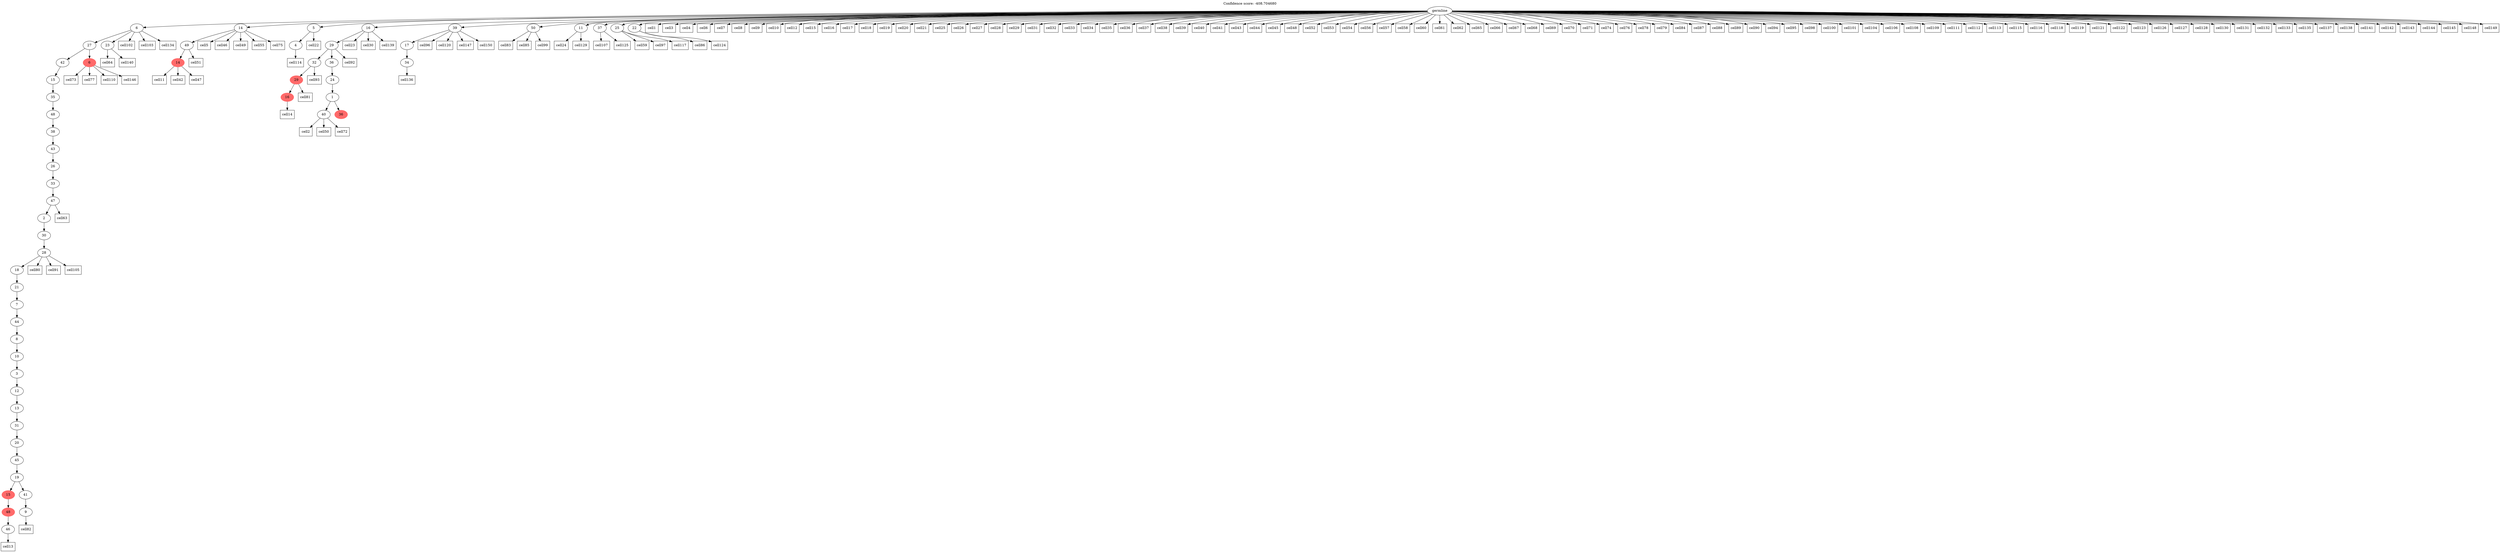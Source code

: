 digraph g {
	"54" -> "55";
	"55" [label="46"];
	"53" -> "54";
	"54" [color=indianred1, style=filled, label="48"];
	"51" -> "52";
	"52" [label="9"];
	"50" -> "51";
	"51" [label="41"];
	"50" -> "53";
	"53" [color=indianred1, style=filled, label="15"];
	"49" -> "50";
	"50" [label="19"];
	"48" -> "49";
	"49" [label="45"];
	"47" -> "48";
	"48" [label="20"];
	"46" -> "47";
	"47" [label="31"];
	"45" -> "46";
	"46" [label="13"];
	"44" -> "45";
	"45" [label="12"];
	"43" -> "44";
	"44" [label="3"];
	"42" -> "43";
	"43" [label="10"];
	"41" -> "42";
	"42" [label="8"];
	"40" -> "41";
	"41" [label="44"];
	"39" -> "40";
	"40" [label="7"];
	"38" -> "39";
	"39" [label="21"];
	"37" -> "38";
	"38" [label="18"];
	"36" -> "37";
	"37" [label="28"];
	"35" -> "36";
	"36" [label="30"];
	"34" -> "35";
	"35" [label="2"];
	"33" -> "34";
	"34" [label="47"];
	"32" -> "33";
	"33" [label="33"];
	"31" -> "32";
	"32" [label="26"];
	"30" -> "31";
	"31" [label="43"];
	"29" -> "30";
	"30" [label="38"];
	"28" -> "29";
	"29" [label="48"];
	"27" -> "28";
	"28" [label="35"];
	"26" -> "27";
	"27" [label="15"];
	"24" -> "25";
	"25" [color=indianred1, style=filled, label="6"];
	"24" -> "26";
	"26" [label="42"];
	"23" -> "24";
	"24" [label="27"];
	"23" -> "56";
	"56" [label="23"];
	"18" -> "19";
	"19" [color=indianred1, style=filled, label="14"];
	"17" -> "18";
	"18" [label="49"];
	"14" -> "15";
	"15" [label="4"];
	"12" -> "13";
	"13" [color=indianred1, style=filled, label="16"];
	"11" -> "12";
	"12" [color=indianred1, style=filled, label="29"];
	"8" -> "9";
	"9" [label="40"];
	"8" -> "10";
	"10" [color=indianred1, style=filled, label="36"];
	"7" -> "8";
	"8" [label="1"];
	"6" -> "7";
	"7" [label="24"];
	"5" -> "6";
	"6" [label="36"];
	"5" -> "11";
	"11" [label="32"];
	"4" -> "5";
	"5" [label="29"];
	"2" -> "3";
	"3" [label="34"];
	"1" -> "2";
	"2" [label="17"];
	"0" -> "1";
	"1" [label="39"];
	"0" -> "4";
	"4" [label="16"];
	"0" -> "14";
	"14" [label="5"];
	"0" -> "16";
	"16" [label="50"];
	"0" -> "17";
	"17" [label="14"];
	"0" -> "20";
	"20" [label="11"];
	"0" -> "21";
	"21" [label="37"];
	"0" -> "22";
	"22" [label="25"];
	"0" -> "23";
	"23" [label="6"];
	"0" -> "57";
	"57" [label="22"];
	"0" [label="germline"];
	"0" -> "cell1";
	"cell1" [shape=box];
	"9" -> "cell2";
	"cell2" [shape=box];
	"0" -> "cell3";
	"cell3" [shape=box];
	"0" -> "cell4";
	"cell4" [shape=box];
	"17" -> "cell5";
	"cell5" [shape=box];
	"0" -> "cell6";
	"cell6" [shape=box];
	"0" -> "cell7";
	"cell7" [shape=box];
	"0" -> "cell8";
	"cell8" [shape=box];
	"0" -> "cell9";
	"cell9" [shape=box];
	"0" -> "cell10";
	"cell10" [shape=box];
	"19" -> "cell11";
	"cell11" [shape=box];
	"0" -> "cell12";
	"cell12" [shape=box];
	"55" -> "cell13";
	"cell13" [shape=box];
	"13" -> "cell14";
	"cell14" [shape=box];
	"0" -> "cell15";
	"cell15" [shape=box];
	"0" -> "cell16";
	"cell16" [shape=box];
	"0" -> "cell17";
	"cell17" [shape=box];
	"0" -> "cell18";
	"cell18" [shape=box];
	"0" -> "cell19";
	"cell19" [shape=box];
	"0" -> "cell20";
	"cell20" [shape=box];
	"0" -> "cell21";
	"cell21" [shape=box];
	"14" -> "cell22";
	"cell22" [shape=box];
	"4" -> "cell23";
	"cell23" [shape=box];
	"20" -> "cell24";
	"cell24" [shape=box];
	"0" -> "cell25";
	"cell25" [shape=box];
	"0" -> "cell26";
	"cell26" [shape=box];
	"0" -> "cell27";
	"cell27" [shape=box];
	"0" -> "cell28";
	"cell28" [shape=box];
	"0" -> "cell29";
	"cell29" [shape=box];
	"4" -> "cell30";
	"cell30" [shape=box];
	"0" -> "cell31";
	"cell31" [shape=box];
	"0" -> "cell32";
	"cell32" [shape=box];
	"0" -> "cell33";
	"cell33" [shape=box];
	"0" -> "cell34";
	"cell34" [shape=box];
	"0" -> "cell35";
	"cell35" [shape=box];
	"0" -> "cell36";
	"cell36" [shape=box];
	"0" -> "cell37";
	"cell37" [shape=box];
	"0" -> "cell38";
	"cell38" [shape=box];
	"0" -> "cell39";
	"cell39" [shape=box];
	"0" -> "cell40";
	"cell40" [shape=box];
	"0" -> "cell41";
	"cell41" [shape=box];
	"19" -> "cell42";
	"cell42" [shape=box];
	"0" -> "cell43";
	"cell43" [shape=box];
	"0" -> "cell44";
	"cell44" [shape=box];
	"0" -> "cell45";
	"cell45" [shape=box];
	"17" -> "cell46";
	"cell46" [shape=box];
	"19" -> "cell47";
	"cell47" [shape=box];
	"0" -> "cell48";
	"cell48" [shape=box];
	"17" -> "cell49";
	"cell49" [shape=box];
	"9" -> "cell50";
	"cell50" [shape=box];
	"18" -> "cell51";
	"cell51" [shape=box];
	"0" -> "cell52";
	"cell52" [shape=box];
	"0" -> "cell53";
	"cell53" [shape=box];
	"0" -> "cell54";
	"cell54" [shape=box];
	"17" -> "cell55";
	"cell55" [shape=box];
	"0" -> "cell56";
	"cell56" [shape=box];
	"0" -> "cell57";
	"cell57" [shape=box];
	"0" -> "cell58";
	"cell58" [shape=box];
	"22" -> "cell59";
	"cell59" [shape=box];
	"0" -> "cell60";
	"cell60" [shape=box];
	"0" -> "cell61";
	"cell61" [shape=box];
	"0" -> "cell62";
	"cell62" [shape=box];
	"34" -> "cell63";
	"cell63" [shape=box];
	"56" -> "cell64";
	"cell64" [shape=box];
	"0" -> "cell65";
	"cell65" [shape=box];
	"0" -> "cell66";
	"cell66" [shape=box];
	"0" -> "cell67";
	"cell67" [shape=box];
	"0" -> "cell68";
	"cell68" [shape=box];
	"0" -> "cell69";
	"cell69" [shape=box];
	"0" -> "cell70";
	"cell70" [shape=box];
	"0" -> "cell71";
	"cell71" [shape=box];
	"9" -> "cell72";
	"cell72" [shape=box];
	"25" -> "cell73";
	"cell73" [shape=box];
	"0" -> "cell74";
	"cell74" [shape=box];
	"17" -> "cell75";
	"cell75" [shape=box];
	"0" -> "cell76";
	"cell76" [shape=box];
	"25" -> "cell77";
	"cell77" [shape=box];
	"0" -> "cell78";
	"cell78" [shape=box];
	"0" -> "cell79";
	"cell79" [shape=box];
	"37" -> "cell80";
	"cell80" [shape=box];
	"12" -> "cell81";
	"cell81" [shape=box];
	"52" -> "cell82";
	"cell82" [shape=box];
	"16" -> "cell83";
	"cell83" [shape=box];
	"0" -> "cell84";
	"cell84" [shape=box];
	"16" -> "cell85";
	"cell85" [shape=box];
	"57" -> "cell86";
	"cell86" [shape=box];
	"0" -> "cell87";
	"cell87" [shape=box];
	"0" -> "cell88";
	"cell88" [shape=box];
	"0" -> "cell89";
	"cell89" [shape=box];
	"0" -> "cell90";
	"cell90" [shape=box];
	"37" -> "cell91";
	"cell91" [shape=box];
	"5" -> "cell92";
	"cell92" [shape=box];
	"11" -> "cell93";
	"cell93" [shape=box];
	"0" -> "cell94";
	"cell94" [shape=box];
	"0" -> "cell95";
	"cell95" [shape=box];
	"1" -> "cell96";
	"cell96" [shape=box];
	"22" -> "cell97";
	"cell97" [shape=box];
	"0" -> "cell98";
	"cell98" [shape=box];
	"16" -> "cell99";
	"cell99" [shape=box];
	"0" -> "cell100";
	"cell100" [shape=box];
	"0" -> "cell101";
	"cell101" [shape=box];
	"23" -> "cell102";
	"cell102" [shape=box];
	"23" -> "cell103";
	"cell103" [shape=box];
	"0" -> "cell104";
	"cell104" [shape=box];
	"37" -> "cell105";
	"cell105" [shape=box];
	"0" -> "cell106";
	"cell106" [shape=box];
	"21" -> "cell107";
	"cell107" [shape=box];
	"0" -> "cell108";
	"cell108" [shape=box];
	"0" -> "cell109";
	"cell109" [shape=box];
	"25" -> "cell110";
	"cell110" [shape=box];
	"0" -> "cell111";
	"cell111" [shape=box];
	"0" -> "cell112";
	"cell112" [shape=box];
	"0" -> "cell113";
	"cell113" [shape=box];
	"15" -> "cell114";
	"cell114" [shape=box];
	"0" -> "cell115";
	"cell115" [shape=box];
	"0" -> "cell116";
	"cell116" [shape=box];
	"22" -> "cell117";
	"cell117" [shape=box];
	"0" -> "cell118";
	"cell118" [shape=box];
	"0" -> "cell119";
	"cell119" [shape=box];
	"1" -> "cell120";
	"cell120" [shape=box];
	"0" -> "cell121";
	"cell121" [shape=box];
	"0" -> "cell122";
	"cell122" [shape=box];
	"0" -> "cell123";
	"cell123" [shape=box];
	"57" -> "cell124";
	"cell124" [shape=box];
	"21" -> "cell125";
	"cell125" [shape=box];
	"0" -> "cell126";
	"cell126" [shape=box];
	"0" -> "cell127";
	"cell127" [shape=box];
	"0" -> "cell128";
	"cell128" [shape=box];
	"20" -> "cell129";
	"cell129" [shape=box];
	"0" -> "cell130";
	"cell130" [shape=box];
	"0" -> "cell131";
	"cell131" [shape=box];
	"0" -> "cell132";
	"cell132" [shape=box];
	"0" -> "cell133";
	"cell133" [shape=box];
	"23" -> "cell134";
	"cell134" [shape=box];
	"0" -> "cell135";
	"cell135" [shape=box];
	"3" -> "cell136";
	"cell136" [shape=box];
	"0" -> "cell137";
	"cell137" [shape=box];
	"0" -> "cell138";
	"cell138" [shape=box];
	"4" -> "cell139";
	"cell139" [shape=box];
	"56" -> "cell140";
	"cell140" [shape=box];
	"0" -> "cell141";
	"cell141" [shape=box];
	"0" -> "cell142";
	"cell142" [shape=box];
	"0" -> "cell143";
	"cell143" [shape=box];
	"0" -> "cell144";
	"cell144" [shape=box];
	"0" -> "cell145";
	"cell145" [shape=box];
	"25" -> "cell146";
	"cell146" [shape=box];
	"1" -> "cell147";
	"cell147" [shape=box];
	"0" -> "cell148";
	"cell148" [shape=box];
	"0" -> "cell149";
	"cell149" [shape=box];
	"1" -> "cell150";
	"cell150" [shape=box];
	labelloc="t";
	label="Confidence score: -408.704680";
}
